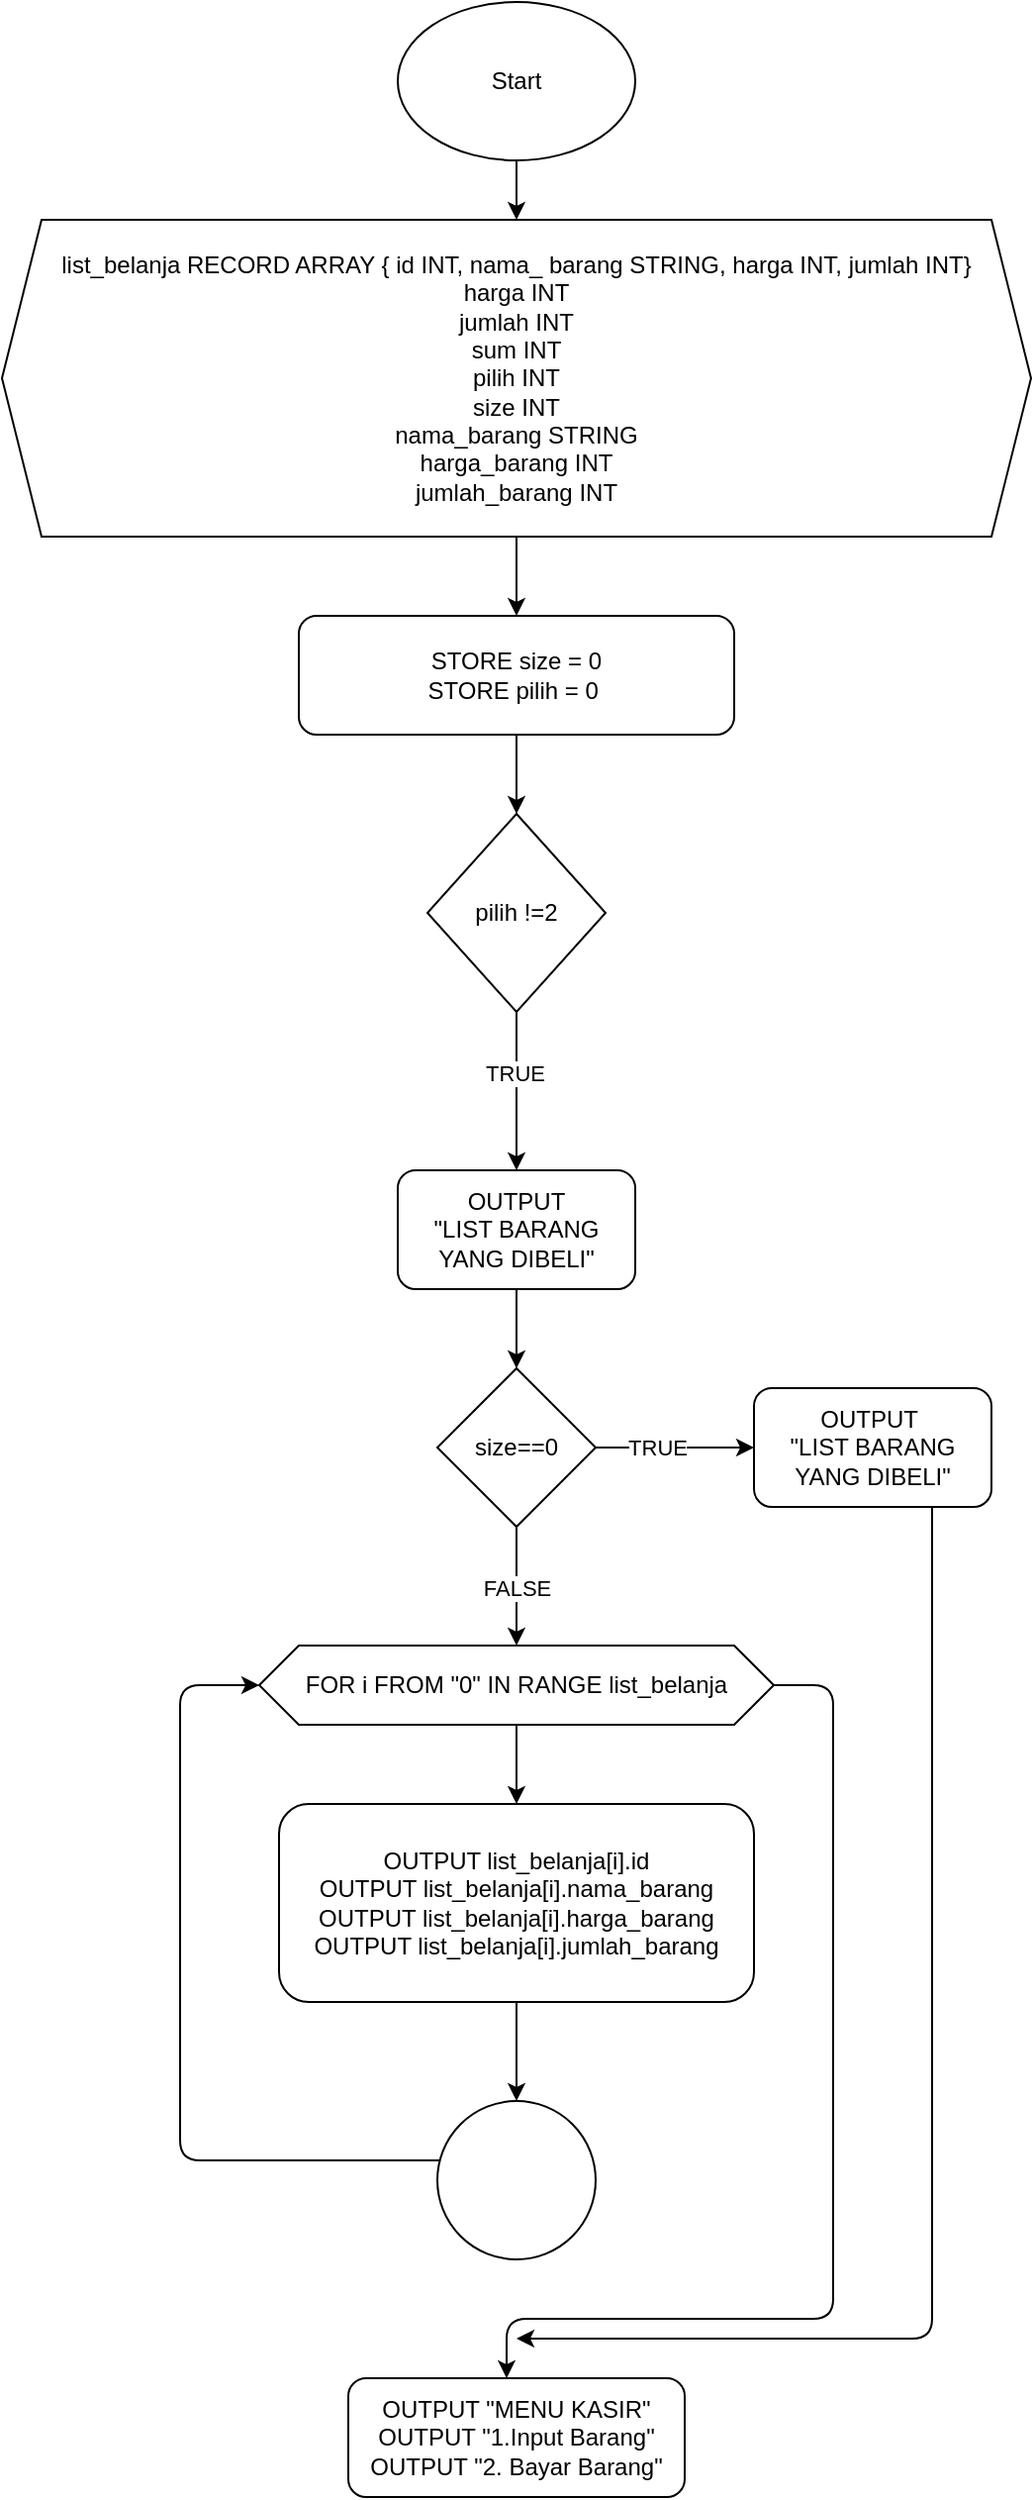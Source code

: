 <mxfile>
    <diagram id="lXeVWc8YDZm5grh5temW" name="Page-1">
        <mxGraphModel dx="1490" dy="311" grid="1" gridSize="10" guides="1" tooltips="1" connect="1" arrows="1" fold="1" page="1" pageScale="1" pageWidth="850" pageHeight="1100" math="0" shadow="0">
            <root>
                <mxCell id="0"/>
                <mxCell id="1" parent="0"/>
                <mxCell id="4" value="" style="edgeStyle=none;html=1;" edge="1" parent="1" source="2" target="3">
                    <mxGeometry relative="1" as="geometry"/>
                </mxCell>
                <mxCell id="2" value="Start" style="ellipse;whiteSpace=wrap;html=1;" vertex="1" parent="1">
                    <mxGeometry x="110" y="10" width="120" height="80" as="geometry"/>
                </mxCell>
                <mxCell id="6" value="" style="edgeStyle=none;html=1;" edge="1" parent="1" source="3" target="5">
                    <mxGeometry relative="1" as="geometry"/>
                </mxCell>
                <mxCell id="3" value="list_belanja RECORD ARRAY { id INT, nama_ barang STRING, harga INT, jumlah INT}&lt;br&gt;harga INT&lt;br&gt;jumlah INT&lt;br&gt;sum INT&lt;br&gt;pilih INT&lt;br&gt;size INT&lt;br&gt;nama_barang STRING&lt;br&gt;harga_barang INT&lt;br&gt;jumlah_barang INT&lt;br&gt;" style="shape=hexagon;perimeter=hexagonPerimeter2;whiteSpace=wrap;html=1;fixedSize=1;fillColor=none;" vertex="1" parent="1">
                    <mxGeometry x="-90" y="120" width="520" height="160" as="geometry"/>
                </mxCell>
                <mxCell id="8" value="" style="edgeStyle=none;html=1;" edge="1" parent="1" source="5">
                    <mxGeometry relative="1" as="geometry">
                        <mxPoint x="170" y="420" as="targetPoint"/>
                    </mxGeometry>
                </mxCell>
                <mxCell id="5" value="STORE size = 0&lt;br&gt;STORE pilih = 0&amp;nbsp;" style="rounded=1;whiteSpace=wrap;html=1;fillColor=none;" vertex="1" parent="1">
                    <mxGeometry x="60" y="320" width="220" height="60" as="geometry"/>
                </mxCell>
                <mxCell id="11" value="" style="edgeStyle=none;html=1;" edge="1" parent="1" source="9" target="10">
                    <mxGeometry relative="1" as="geometry"/>
                </mxCell>
                <mxCell id="12" value="TRUE" style="edgeLabel;html=1;align=center;verticalAlign=middle;resizable=0;points=[];" vertex="1" connectable="0" parent="11">
                    <mxGeometry x="-0.237" y="-1" relative="1" as="geometry">
                        <mxPoint as="offset"/>
                    </mxGeometry>
                </mxCell>
                <mxCell id="9" value="pilih !=2" style="rhombus;whiteSpace=wrap;html=1;fillColor=none;" vertex="1" parent="1">
                    <mxGeometry x="125" y="420" width="90" height="100" as="geometry"/>
                </mxCell>
                <mxCell id="14" value="" style="edgeStyle=none;html=1;" edge="1" parent="1" source="10" target="13">
                    <mxGeometry relative="1" as="geometry"/>
                </mxCell>
                <mxCell id="10" value="OUTPUT&lt;br&gt;&quot;LIST BARANG YANG DIBELI&quot;" style="rounded=1;whiteSpace=wrap;html=1;fillColor=none;" vertex="1" parent="1">
                    <mxGeometry x="110" y="600" width="120" height="60" as="geometry"/>
                </mxCell>
                <mxCell id="18" value="" style="edgeStyle=none;html=1;" edge="1" parent="1" source="13" target="17">
                    <mxGeometry relative="1" as="geometry"/>
                </mxCell>
                <mxCell id="19" value="TRUE" style="edgeLabel;html=1;align=center;verticalAlign=middle;resizable=0;points=[];" vertex="1" connectable="0" parent="18">
                    <mxGeometry x="-0.247" y="-1" relative="1" as="geometry">
                        <mxPoint x="1" y="-1" as="offset"/>
                    </mxGeometry>
                </mxCell>
                <mxCell id="21" value="" style="edgeStyle=none;html=1;" edge="1" parent="1" source="13" target="20">
                    <mxGeometry relative="1" as="geometry"/>
                </mxCell>
                <mxCell id="22" value="FALSE" style="edgeLabel;html=1;align=center;verticalAlign=middle;resizable=0;points=[];" vertex="1" connectable="0" parent="21">
                    <mxGeometry x="-0.425" relative="1" as="geometry">
                        <mxPoint y="13" as="offset"/>
                    </mxGeometry>
                </mxCell>
                <mxCell id="13" value="size==0" style="rhombus;whiteSpace=wrap;html=1;fillColor=none;" vertex="1" parent="1">
                    <mxGeometry x="130" y="700" width="80" height="80" as="geometry"/>
                </mxCell>
                <mxCell id="32" style="html=1;edgeStyle=orthogonalEdgeStyle;" edge="1" parent="1" source="17">
                    <mxGeometry relative="1" as="geometry">
                        <mxPoint x="170" y="1190" as="targetPoint"/>
                        <Array as="points">
                            <mxPoint x="380" y="1190"/>
                        </Array>
                    </mxGeometry>
                </mxCell>
                <mxCell id="17" value="OUTPUT&amp;nbsp;&lt;br&gt;&quot;LIST BARANG YANG DIBELI&quot;" style="rounded=1;whiteSpace=wrap;html=1;fillColor=none;" vertex="1" parent="1">
                    <mxGeometry x="290" y="710" width="120" height="60" as="geometry"/>
                </mxCell>
                <mxCell id="24" value="" style="edgeStyle=none;html=1;" edge="1" parent="1" source="20" target="23">
                    <mxGeometry relative="1" as="geometry"/>
                </mxCell>
                <mxCell id="31" style="edgeStyle=orthogonalEdgeStyle;html=1;" edge="1" parent="1" source="20" target="29">
                    <mxGeometry relative="1" as="geometry">
                        <Array as="points">
                            <mxPoint x="330" y="860"/>
                            <mxPoint x="330" y="1180"/>
                            <mxPoint x="165" y="1180"/>
                        </Array>
                    </mxGeometry>
                </mxCell>
                <mxCell id="20" value="FOR i FROM &quot;0&quot; IN RANGE list_belanja" style="shape=hexagon;perimeter=hexagonPerimeter2;whiteSpace=wrap;html=1;fixedSize=1;fillColor=none;strokeWidth=1;perimeterSpacing=0;" vertex="1" parent="1">
                    <mxGeometry x="40" y="840" width="260" height="40" as="geometry"/>
                </mxCell>
                <mxCell id="26" value="" style="edgeStyle=none;html=1;" edge="1" parent="1" source="23" target="25">
                    <mxGeometry relative="1" as="geometry"/>
                </mxCell>
                <mxCell id="23" value="OUTPUT list_belanja[i].id&lt;br&gt;OUTPUT list_belanja[i].nama_barang&lt;br&gt;OUTPUT list_belanja[i].harga_barang&lt;br&gt;OUTPUT list_belanja[i].jumlah_barang" style="rounded=1;whiteSpace=wrap;html=1;fillColor=none;strokeWidth=1;" vertex="1" parent="1">
                    <mxGeometry x="50" y="920" width="240" height="100" as="geometry"/>
                </mxCell>
                <mxCell id="27" style="edgeStyle=orthogonalEdgeStyle;html=1;entryX=0;entryY=0.5;entryDx=0;entryDy=0;" edge="1" parent="1" source="25" target="20">
                    <mxGeometry relative="1" as="geometry">
                        <Array as="points">
                            <mxPoint y="1100"/>
                            <mxPoint y="860"/>
                        </Array>
                    </mxGeometry>
                </mxCell>
                <mxCell id="25" value="" style="ellipse;whiteSpace=wrap;html=1;aspect=fixed;strokeWidth=1;fillColor=none;" vertex="1" parent="1">
                    <mxGeometry x="130" y="1070" width="80" height="80" as="geometry"/>
                </mxCell>
                <mxCell id="29" value="OUTPUT &quot;MENU KASIR&quot;&lt;br&gt;OUTPUT &quot;1.Input Barang&quot;&lt;br&gt;OUTPUT &quot;2. Bayar Barang&quot;" style="rounded=1;whiteSpace=wrap;html=1;strokeWidth=1;fillColor=none;" vertex="1" parent="1">
                    <mxGeometry x="85" y="1210" width="170" height="60" as="geometry"/>
                </mxCell>
            </root>
        </mxGraphModel>
    </diagram>
</mxfile>